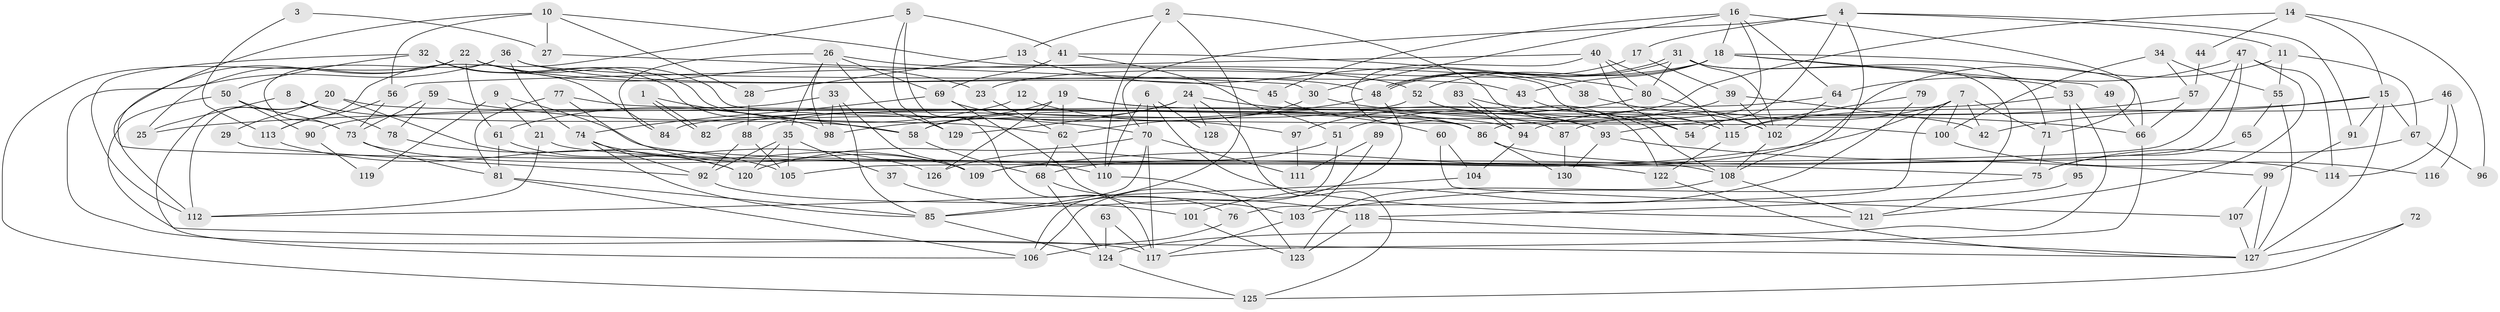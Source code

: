 // coarse degree distribution, {2: 0.10989010989010989, 8: 0.0989010989010989, 3: 0.18681318681318682, 7: 0.07692307692307693, 4: 0.1978021978021978, 6: 0.0989010989010989, 5: 0.18681318681318682, 9: 0.02197802197802198, 1: 0.01098901098901099, 10: 0.01098901098901099}
// Generated by graph-tools (version 1.1) at 2025/24/03/03/25 07:24:03]
// undirected, 130 vertices, 260 edges
graph export_dot {
graph [start="1"]
  node [color=gray90,style=filled];
  1;
  2;
  3;
  4;
  5;
  6;
  7;
  8;
  9;
  10;
  11;
  12;
  13;
  14;
  15;
  16;
  17;
  18;
  19;
  20;
  21;
  22;
  23;
  24;
  25;
  26;
  27;
  28;
  29;
  30;
  31;
  32;
  33;
  34;
  35;
  36;
  37;
  38;
  39;
  40;
  41;
  42;
  43;
  44;
  45;
  46;
  47;
  48;
  49;
  50;
  51;
  52;
  53;
  54;
  55;
  56;
  57;
  58;
  59;
  60;
  61;
  62;
  63;
  64;
  65;
  66;
  67;
  68;
  69;
  70;
  71;
  72;
  73;
  74;
  75;
  76;
  77;
  78;
  79;
  80;
  81;
  82;
  83;
  84;
  85;
  86;
  87;
  88;
  89;
  90;
  91;
  92;
  93;
  94;
  95;
  96;
  97;
  98;
  99;
  100;
  101;
  102;
  103;
  104;
  105;
  106;
  107;
  108;
  109;
  110;
  111;
  112;
  113;
  114;
  115;
  116;
  117;
  118;
  119;
  120;
  121;
  122;
  123;
  124;
  125;
  126;
  127;
  128;
  129;
  130;
  1 -- 82;
  1 -- 82;
  1 -- 58;
  2 -- 85;
  2 -- 54;
  2 -- 13;
  2 -- 110;
  3 -- 113;
  3 -- 27;
  4 -- 17;
  4 -- 11;
  4 -- 54;
  4 -- 70;
  4 -- 91;
  4 -- 108;
  5 -- 41;
  5 -- 117;
  5 -- 113;
  5 -- 129;
  6 -- 70;
  6 -- 121;
  6 -- 110;
  6 -- 128;
  7 -- 71;
  7 -- 109;
  7 -- 42;
  7 -- 76;
  7 -- 94;
  7 -- 100;
  8 -- 25;
  8 -- 78;
  8 -- 58;
  9 -- 21;
  9 -- 122;
  9 -- 119;
  10 -- 56;
  10 -- 75;
  10 -- 27;
  10 -- 28;
  10 -- 115;
  11 -- 67;
  11 -- 68;
  11 -- 55;
  12 -- 61;
  12 -- 86;
  13 -- 28;
  13 -- 38;
  14 -- 15;
  14 -- 58;
  14 -- 44;
  14 -- 96;
  15 -- 91;
  15 -- 42;
  15 -- 25;
  15 -- 67;
  15 -- 127;
  16 -- 86;
  16 -- 30;
  16 -- 18;
  16 -- 45;
  16 -- 64;
  16 -- 71;
  17 -- 48;
  17 -- 39;
  18 -- 53;
  18 -- 23;
  18 -- 43;
  18 -- 49;
  18 -- 52;
  18 -- 66;
  19 -- 88;
  19 -- 62;
  19 -- 87;
  19 -- 93;
  19 -- 126;
  20 -- 106;
  20 -- 112;
  20 -- 29;
  20 -- 86;
  20 -- 126;
  21 -- 112;
  21 -- 108;
  22 -- 23;
  22 -- 61;
  22 -- 25;
  22 -- 45;
  22 -- 100;
  22 -- 112;
  22 -- 125;
  23 -- 62;
  24 -- 125;
  24 -- 129;
  24 -- 58;
  24 -- 93;
  24 -- 128;
  26 -- 69;
  26 -- 52;
  26 -- 35;
  26 -- 84;
  26 -- 98;
  26 -- 129;
  27 -- 30;
  28 -- 88;
  29 -- 92;
  30 -- 66;
  30 -- 62;
  31 -- 102;
  31 -- 48;
  31 -- 48;
  31 -- 71;
  31 -- 80;
  31 -- 121;
  32 -- 50;
  32 -- 98;
  32 -- 62;
  32 -- 84;
  32 -- 112;
  33 -- 109;
  33 -- 98;
  33 -- 85;
  33 -- 90;
  34 -- 55;
  34 -- 100;
  34 -- 57;
  35 -- 120;
  35 -- 37;
  35 -- 92;
  35 -- 105;
  36 -- 73;
  36 -- 117;
  36 -- 43;
  36 -- 48;
  36 -- 74;
  37 -- 118;
  38 -- 102;
  39 -- 51;
  39 -- 102;
  39 -- 42;
  40 -- 54;
  40 -- 80;
  40 -- 56;
  40 -- 86;
  40 -- 115;
  41 -- 51;
  41 -- 80;
  41 -- 69;
  43 -- 54;
  44 -- 57;
  45 -- 60;
  46 -- 115;
  46 -- 114;
  46 -- 116;
  47 -- 64;
  47 -- 121;
  47 -- 105;
  47 -- 109;
  47 -- 114;
  48 -- 98;
  48 -- 106;
  49 -- 66;
  50 -- 127;
  50 -- 73;
  50 -- 90;
  51 -- 106;
  51 -- 126;
  52 -- 122;
  52 -- 82;
  52 -- 108;
  53 -- 87;
  53 -- 124;
  53 -- 95;
  55 -- 127;
  55 -- 65;
  56 -- 73;
  56 -- 113;
  57 -- 93;
  57 -- 66;
  58 -- 68;
  59 -- 73;
  59 -- 70;
  59 -- 78;
  60 -- 104;
  60 -- 107;
  61 -- 81;
  61 -- 120;
  62 -- 110;
  62 -- 68;
  63 -- 117;
  63 -- 124;
  64 -- 84;
  64 -- 102;
  65 -- 75;
  66 -- 117;
  67 -- 75;
  67 -- 96;
  68 -- 76;
  68 -- 124;
  69 -- 74;
  69 -- 97;
  69 -- 103;
  70 -- 85;
  70 -- 111;
  70 -- 117;
  70 -- 120;
  71 -- 75;
  72 -- 127;
  72 -- 125;
  73 -- 110;
  73 -- 81;
  74 -- 109;
  74 -- 85;
  74 -- 92;
  75 -- 103;
  76 -- 106;
  77 -- 81;
  77 -- 94;
  77 -- 109;
  78 -- 105;
  79 -- 115;
  79 -- 101;
  80 -- 102;
  80 -- 97;
  81 -- 106;
  81 -- 85;
  83 -- 115;
  83 -- 94;
  83 -- 94;
  85 -- 124;
  86 -- 114;
  86 -- 130;
  87 -- 130;
  88 -- 92;
  88 -- 105;
  89 -- 103;
  89 -- 111;
  90 -- 119;
  91 -- 99;
  92 -- 101;
  93 -- 99;
  93 -- 130;
  94 -- 104;
  95 -- 118;
  97 -- 111;
  99 -- 127;
  99 -- 107;
  100 -- 116;
  101 -- 123;
  102 -- 108;
  103 -- 117;
  104 -- 112;
  107 -- 127;
  108 -- 121;
  108 -- 123;
  110 -- 123;
  113 -- 120;
  115 -- 122;
  118 -- 123;
  118 -- 127;
  122 -- 127;
  124 -- 125;
}

